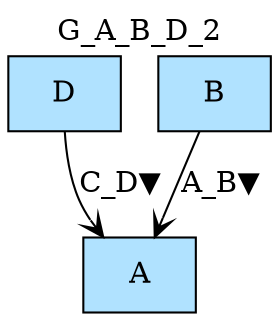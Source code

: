 digraph {graph[label=G_A_B_D_2,labelloc=tl,labelfontsize=12];
"D"[shape=box,fillcolor=lightskyblue1,style = filled,label="D"];
"B"[shape=box,fillcolor=lightskyblue1,style = filled,label="B"];
"A"[shape=box,fillcolor=lightskyblue1,style = filled,label="A"];

"B"->"A"[label="A_B▼",arrowhead=vee];
"D"->"A"[label="C_D▼",arrowhead=vee];
}